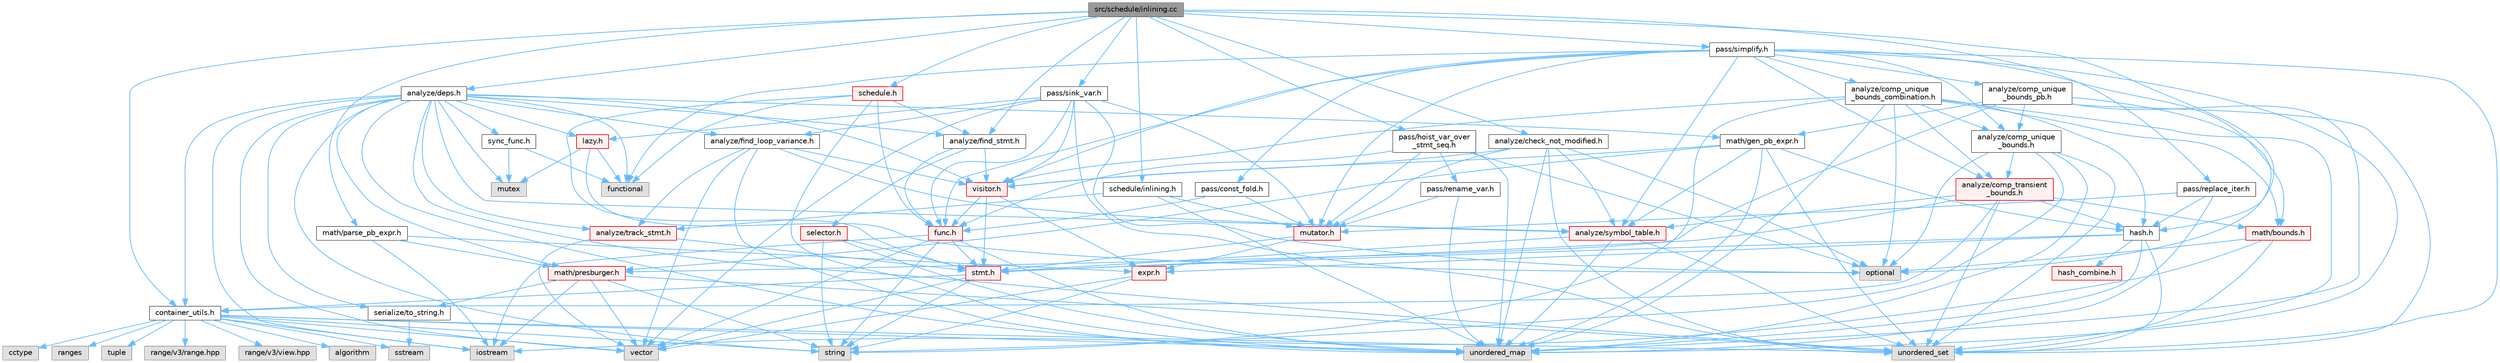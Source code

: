 digraph "src/schedule/inlining.cc"
{
 // LATEX_PDF_SIZE
  bgcolor="transparent";
  edge [fontname=Helvetica,fontsize=10,labelfontname=Helvetica,labelfontsize=10];
  node [fontname=Helvetica,fontsize=10,shape=box,height=0.2,width=0.4];
  Node1 [label="src/schedule/inlining.cc",height=0.2,width=0.4,color="gray40", fillcolor="grey60", style="filled", fontcolor="black",tooltip=" "];
  Node1 -> Node2 [color="steelblue1",style="solid"];
  Node2 [label="analyze/check_not_modified.h",height=0.2,width=0.4,color="grey40", fillcolor="white", style="filled",URL="$check__not__modified_8h.html",tooltip=" "];
  Node2 -> Node3 [color="steelblue1",style="solid"];
  Node3 [label="optional",height=0.2,width=0.4,color="grey60", fillcolor="#E0E0E0", style="filled",tooltip=" "];
  Node2 -> Node4 [color="steelblue1",style="solid"];
  Node4 [label="unordered_map",height=0.2,width=0.4,color="grey60", fillcolor="#E0E0E0", style="filled",tooltip=" "];
  Node2 -> Node5 [color="steelblue1",style="solid"];
  Node5 [label="unordered_set",height=0.2,width=0.4,color="grey60", fillcolor="#E0E0E0", style="filled",tooltip=" "];
  Node2 -> Node6 [color="steelblue1",style="solid"];
  Node6 [label="analyze/symbol_table.h",height=0.2,width=0.4,color="red", fillcolor="#FFF0F0", style="filled",URL="$symbol__table_8h.html",tooltip=" "];
  Node6 -> Node4 [color="steelblue1",style="solid"];
  Node6 -> Node5 [color="steelblue1",style="solid"];
  Node6 -> Node10 [color="steelblue1",style="solid"];
  Node10 [label="stmt.h",height=0.2,width=0.4,color="red", fillcolor="#FFF0F0", style="filled",URL="$stmt_8h.html",tooltip=" "];
  Node10 -> Node11 [color="steelblue1",style="solid"];
  Node11 [label="string",height=0.2,width=0.4,color="grey60", fillcolor="#E0E0E0", style="filled",tooltip=" "];
  Node10 -> Node12 [color="steelblue1",style="solid"];
  Node12 [label="vector",height=0.2,width=0.4,color="grey60", fillcolor="#E0E0E0", style="filled",tooltip=" "];
  Node10 -> Node34 [color="steelblue1",style="solid"];
  Node34 [label="container_utils.h",height=0.2,width=0.4,color="grey40", fillcolor="white", style="filled",URL="$container__utils_8h.html",tooltip=" "];
  Node34 -> Node35 [color="steelblue1",style="solid"];
  Node35 [label="algorithm",height=0.2,width=0.4,color="grey60", fillcolor="#E0E0E0", style="filled",tooltip=" "];
  Node34 -> Node36 [color="steelblue1",style="solid"];
  Node36 [label="cctype",height=0.2,width=0.4,color="grey60", fillcolor="#E0E0E0", style="filled",tooltip=" "];
  Node34 -> Node16 [color="steelblue1",style="solid"];
  Node16 [label="iostream",height=0.2,width=0.4,color="grey60", fillcolor="#E0E0E0", style="filled",tooltip=" "];
  Node34 -> Node37 [color="steelblue1",style="solid"];
  Node37 [label="ranges",height=0.2,width=0.4,color="grey60", fillcolor="#E0E0E0", style="filled",tooltip=" "];
  Node34 -> Node28 [color="steelblue1",style="solid"];
  Node28 [label="sstream",height=0.2,width=0.4,color="grey60", fillcolor="#E0E0E0", style="filled",tooltip=" "];
  Node34 -> Node11 [color="steelblue1",style="solid"];
  Node34 -> Node38 [color="steelblue1",style="solid"];
  Node38 [label="tuple",height=0.2,width=0.4,color="grey60", fillcolor="#E0E0E0", style="filled",tooltip=" "];
  Node34 -> Node4 [color="steelblue1",style="solid"];
  Node34 -> Node5 [color="steelblue1",style="solid"];
  Node34 -> Node12 [color="steelblue1",style="solid"];
  Node34 -> Node39 [color="steelblue1",style="solid"];
  Node39 [label="range/v3/range.hpp",height=0.2,width=0.4,color="grey60", fillcolor="#E0E0E0", style="filled",tooltip=" "];
  Node34 -> Node40 [color="steelblue1",style="solid"];
  Node40 [label="range/v3/view.hpp",height=0.2,width=0.4,color="grey60", fillcolor="#E0E0E0", style="filled",tooltip=" "];
  Node2 -> Node51 [color="steelblue1",style="solid"];
  Node51 [label="mutator.h",height=0.2,width=0.4,color="red", fillcolor="#FFF0F0", style="filled",URL="$mutator_8h.html",tooltip=" "];
  Node51 -> Node43 [color="steelblue1",style="solid"];
  Node43 [label="expr.h",height=0.2,width=0.4,color="red", fillcolor="#FFF0F0", style="filled",URL="$expr_8h.html",tooltip=" "];
  Node43 -> Node11 [color="steelblue1",style="solid"];
  Node43 -> Node12 [color="steelblue1",style="solid"];
  Node51 -> Node10 [color="steelblue1",style="solid"];
  Node2 -> Node56 [color="steelblue1",style="solid"];
  Node56 [label="visitor.h",height=0.2,width=0.4,color="red", fillcolor="#FFF0F0", style="filled",URL="$visitor_8h.html",tooltip=" "];
  Node56 -> Node43 [color="steelblue1",style="solid"];
  Node56 -> Node57 [color="steelblue1",style="solid"];
  Node57 [label="func.h",height=0.2,width=0.4,color="red", fillcolor="#FFF0F0", style="filled",URL="$func_8h.html",tooltip=" "];
  Node57 -> Node16 [color="steelblue1",style="solid"];
  Node57 -> Node11 [color="steelblue1",style="solid"];
  Node57 -> Node4 [color="steelblue1",style="solid"];
  Node57 -> Node12 [color="steelblue1",style="solid"];
  Node57 -> Node10 [color="steelblue1",style="solid"];
  Node56 -> Node10 [color="steelblue1",style="solid"];
  Node1 -> Node63 [color="steelblue1",style="solid"];
  Node63 [label="analyze/deps.h",height=0.2,width=0.4,color="grey40", fillcolor="white", style="filled",URL="$deps_8h.html",tooltip=" "];
  Node63 -> Node15 [color="steelblue1",style="solid"];
  Node15 [label="functional",height=0.2,width=0.4,color="grey60", fillcolor="#E0E0E0", style="filled",tooltip=" "];
  Node63 -> Node16 [color="steelblue1",style="solid"];
  Node63 -> Node54 [color="steelblue1",style="solid"];
  Node54 [label="mutex",height=0.2,width=0.4,color="grey60", fillcolor="#E0E0E0", style="filled",tooltip=" "];
  Node63 -> Node11 [color="steelblue1",style="solid"];
  Node63 -> Node4 [color="steelblue1",style="solid"];
  Node63 -> Node5 [color="steelblue1",style="solid"];
  Node63 -> Node12 [color="steelblue1",style="solid"];
  Node63 -> Node64 [color="steelblue1",style="solid"];
  Node64 [label="analyze/find_loop_variance.h",height=0.2,width=0.4,color="grey40", fillcolor="white", style="filled",URL="$find__loop__variance_8h.html",tooltip=" "];
  Node64 -> Node4 [color="steelblue1",style="solid"];
  Node64 -> Node12 [color="steelblue1",style="solid"];
  Node64 -> Node6 [color="steelblue1",style="solid"];
  Node64 -> Node65 [color="steelblue1",style="solid"];
  Node65 [label="analyze/track_stmt.h",height=0.2,width=0.4,color="red", fillcolor="#FFF0F0", style="filled",URL="$track__stmt_8h.html",tooltip=" "];
  Node65 -> Node12 [color="steelblue1",style="solid"];
  Node65 -> Node10 [color="steelblue1",style="solid"];
  Node64 -> Node56 [color="steelblue1",style="solid"];
  Node63 -> Node66 [color="steelblue1",style="solid"];
  Node66 [label="analyze/find_stmt.h",height=0.2,width=0.4,color="grey40", fillcolor="white", style="filled",URL="$find__stmt_8h.html",tooltip=" "];
  Node66 -> Node57 [color="steelblue1",style="solid"];
  Node66 -> Node67 [color="steelblue1",style="solid"];
  Node67 [label="selector.h",height=0.2,width=0.4,color="red", fillcolor="#FFF0F0", style="filled",URL="$selector_8h.html",tooltip=" "];
  Node67 -> Node11 [color="steelblue1",style="solid"];
  Node67 -> Node4 [color="steelblue1",style="solid"];
  Node67 -> Node10 [color="steelblue1",style="solid"];
  Node66 -> Node56 [color="steelblue1",style="solid"];
  Node63 -> Node6 [color="steelblue1",style="solid"];
  Node63 -> Node65 [color="steelblue1",style="solid"];
  Node63 -> Node34 [color="steelblue1",style="solid"];
  Node63 -> Node68 [color="steelblue1",style="solid"];
  Node68 [label="lazy.h",height=0.2,width=0.4,color="red", fillcolor="#FFF0F0", style="filled",URL="$lazy_8h.html",tooltip=" "];
  Node68 -> Node15 [color="steelblue1",style="solid"];
  Node68 -> Node54 [color="steelblue1",style="solid"];
  Node68 -> Node3 [color="steelblue1",style="solid"];
  Node63 -> Node69 [color="steelblue1",style="solid"];
  Node69 [label="math/gen_pb_expr.h",height=0.2,width=0.4,color="grey40", fillcolor="white", style="filled",URL="$gen__pb__expr_8h.html",tooltip=" "];
  Node69 -> Node4 [color="steelblue1",style="solid"];
  Node69 -> Node5 [color="steelblue1",style="solid"];
  Node69 -> Node6 [color="steelblue1",style="solid"];
  Node69 -> Node70 [color="steelblue1",style="solid"];
  Node70 [label="hash.h",height=0.2,width=0.4,color="grey40", fillcolor="white", style="filled",URL="$hash_8h.html",tooltip=" "];
  Node70 -> Node4 [color="steelblue1",style="solid"];
  Node70 -> Node5 [color="steelblue1",style="solid"];
  Node70 -> Node43 [color="steelblue1",style="solid"];
  Node70 -> Node49 [color="steelblue1",style="solid"];
  Node49 [label="hash_combine.h",height=0.2,width=0.4,color="red", fillcolor="#FFF0F0", style="filled",URL="$hash__combine_8h.html",tooltip=" "];
  Node70 -> Node10 [color="steelblue1",style="solid"];
  Node69 -> Node71 [color="steelblue1",style="solid"];
  Node71 [label="math/presburger.h",height=0.2,width=0.4,color="red", fillcolor="#FFF0F0", style="filled",URL="$presburger_8h.html",tooltip=" "];
  Node71 -> Node16 [color="steelblue1",style="solid"];
  Node71 -> Node11 [color="steelblue1",style="solid"];
  Node71 -> Node5 [color="steelblue1",style="solid"];
  Node71 -> Node12 [color="steelblue1",style="solid"];
  Node71 -> Node30 [color="steelblue1",style="solid"];
  Node30 [label="serialize/to_string.h",height=0.2,width=0.4,color="grey40", fillcolor="white", style="filled",URL="$to__string_8h.html",tooltip=" "];
  Node30 -> Node28 [color="steelblue1",style="solid"];
  Node69 -> Node56 [color="steelblue1",style="solid"];
  Node63 -> Node71 [color="steelblue1",style="solid"];
  Node63 -> Node30 [color="steelblue1",style="solid"];
  Node63 -> Node88 [color="steelblue1",style="solid"];
  Node88 [label="sync_func.h",height=0.2,width=0.4,color="grey40", fillcolor="white", style="filled",URL="$sync__func_8h.html",tooltip=" "];
  Node88 -> Node15 [color="steelblue1",style="solid"];
  Node88 -> Node54 [color="steelblue1",style="solid"];
  Node63 -> Node56 [color="steelblue1",style="solid"];
  Node1 -> Node66 [color="steelblue1",style="solid"];
  Node1 -> Node34 [color="steelblue1",style="solid"];
  Node1 -> Node70 [color="steelblue1",style="solid"];
  Node1 -> Node89 [color="steelblue1",style="solid"];
  Node89 [label="math/parse_pb_expr.h",height=0.2,width=0.4,color="grey40", fillcolor="white", style="filled",URL="$parse__pb__expr_8h.html",tooltip=" "];
  Node89 -> Node16 [color="steelblue1",style="solid"];
  Node89 -> Node43 [color="steelblue1",style="solid"];
  Node89 -> Node71 [color="steelblue1",style="solid"];
  Node1 -> Node90 [color="steelblue1",style="solid"];
  Node90 [label="pass/hoist_var_over\l_stmt_seq.h",height=0.2,width=0.4,color="grey40", fillcolor="white", style="filled",URL="$hoist__var__over__stmt__seq_8h.html",tooltip=" "];
  Node90 -> Node3 [color="steelblue1",style="solid"];
  Node90 -> Node4 [color="steelblue1",style="solid"];
  Node90 -> Node57 [color="steelblue1",style="solid"];
  Node90 -> Node51 [color="steelblue1",style="solid"];
  Node90 -> Node91 [color="steelblue1",style="solid"];
  Node91 [label="pass/rename_var.h",height=0.2,width=0.4,color="grey40", fillcolor="white", style="filled",URL="$rename__var_8h.html",tooltip=" "];
  Node91 -> Node4 [color="steelblue1",style="solid"];
  Node91 -> Node51 [color="steelblue1",style="solid"];
  Node1 -> Node92 [color="steelblue1",style="solid"];
  Node92 [label="pass/replace_iter.h",height=0.2,width=0.4,color="grey40", fillcolor="white", style="filled",URL="$replace__iter_8h.html",tooltip=" "];
  Node92 -> Node4 [color="steelblue1",style="solid"];
  Node92 -> Node70 [color="steelblue1",style="solid"];
  Node92 -> Node51 [color="steelblue1",style="solid"];
  Node1 -> Node93 [color="steelblue1",style="solid"];
  Node93 [label="pass/simplify.h",height=0.2,width=0.4,color="grey40", fillcolor="white", style="filled",URL="$simplify_8h.html",tooltip=" "];
  Node93 -> Node15 [color="steelblue1",style="solid"];
  Node93 -> Node4 [color="steelblue1",style="solid"];
  Node93 -> Node5 [color="steelblue1",style="solid"];
  Node93 -> Node94 [color="steelblue1",style="solid"];
  Node94 [label="analyze/comp_transient\l_bounds.h",height=0.2,width=0.4,color="red", fillcolor="#FFF0F0", style="filled",URL="$comp__transient__bounds_8h.html",tooltip=" "];
  Node94 -> Node5 [color="steelblue1",style="solid"];
  Node94 -> Node6 [color="steelblue1",style="solid"];
  Node94 -> Node34 [color="steelblue1",style="solid"];
  Node94 -> Node70 [color="steelblue1",style="solid"];
  Node94 -> Node99 [color="steelblue1",style="solid"];
  Node99 [label="math/bounds.h",height=0.2,width=0.4,color="red", fillcolor="#FFF0F0", style="filled",URL="$bounds_8h.html",tooltip=" "];
  Node99 -> Node16 [color="steelblue1",style="solid"];
  Node99 -> Node3 [color="steelblue1",style="solid"];
  Node99 -> Node5 [color="steelblue1",style="solid"];
  Node94 -> Node10 [color="steelblue1",style="solid"];
  Node93 -> Node102 [color="steelblue1",style="solid"];
  Node102 [label="analyze/comp_unique\l_bounds.h",height=0.2,width=0.4,color="grey40", fillcolor="white", style="filled",URL="$comp__unique__bounds_8h.html",tooltip=" "];
  Node102 -> Node3 [color="steelblue1",style="solid"];
  Node102 -> Node11 [color="steelblue1",style="solid"];
  Node102 -> Node4 [color="steelblue1",style="solid"];
  Node102 -> Node5 [color="steelblue1",style="solid"];
  Node102 -> Node94 [color="steelblue1",style="solid"];
  Node93 -> Node103 [color="steelblue1",style="solid"];
  Node103 [label="analyze/comp_unique\l_bounds_combination.h",height=0.2,width=0.4,color="grey40", fillcolor="white", style="filled",URL="$comp__unique__bounds__combination_8h.html",tooltip=" "];
  Node103 -> Node3 [color="steelblue1",style="solid"];
  Node103 -> Node11 [color="steelblue1",style="solid"];
  Node103 -> Node4 [color="steelblue1",style="solid"];
  Node103 -> Node5 [color="steelblue1",style="solid"];
  Node103 -> Node94 [color="steelblue1",style="solid"];
  Node103 -> Node102 [color="steelblue1",style="solid"];
  Node103 -> Node70 [color="steelblue1",style="solid"];
  Node103 -> Node99 [color="steelblue1",style="solid"];
  Node103 -> Node56 [color="steelblue1",style="solid"];
  Node93 -> Node104 [color="steelblue1",style="solid"];
  Node104 [label="analyze/comp_unique\l_bounds_pb.h",height=0.2,width=0.4,color="grey40", fillcolor="white", style="filled",URL="$comp__unique__bounds__pb_8h.html",tooltip=" "];
  Node104 -> Node3 [color="steelblue1",style="solid"];
  Node104 -> Node4 [color="steelblue1",style="solid"];
  Node104 -> Node5 [color="steelblue1",style="solid"];
  Node104 -> Node102 [color="steelblue1",style="solid"];
  Node104 -> Node69 [color="steelblue1",style="solid"];
  Node104 -> Node71 [color="steelblue1",style="solid"];
  Node93 -> Node6 [color="steelblue1",style="solid"];
  Node93 -> Node57 [color="steelblue1",style="solid"];
  Node93 -> Node99 [color="steelblue1",style="solid"];
  Node93 -> Node51 [color="steelblue1",style="solid"];
  Node93 -> Node105 [color="steelblue1",style="solid"];
  Node105 [label="pass/const_fold.h",height=0.2,width=0.4,color="grey40", fillcolor="white", style="filled",URL="$const__fold_8h.html",tooltip=" "];
  Node105 -> Node57 [color="steelblue1",style="solid"];
  Node105 -> Node51 [color="steelblue1",style="solid"];
  Node93 -> Node56 [color="steelblue1",style="solid"];
  Node1 -> Node106 [color="steelblue1",style="solid"];
  Node106 [label="pass/sink_var.h",height=0.2,width=0.4,color="grey40", fillcolor="white", style="filled",URL="$sink__var_8h.html",tooltip=" "];
  Node106 -> Node3 [color="steelblue1",style="solid"];
  Node106 -> Node5 [color="steelblue1",style="solid"];
  Node106 -> Node12 [color="steelblue1",style="solid"];
  Node106 -> Node64 [color="steelblue1",style="solid"];
  Node106 -> Node57 [color="steelblue1",style="solid"];
  Node106 -> Node68 [color="steelblue1",style="solid"];
  Node106 -> Node51 [color="steelblue1",style="solid"];
  Node106 -> Node56 [color="steelblue1",style="solid"];
  Node1 -> Node107 [color="steelblue1",style="solid"];
  Node107 [label="schedule.h",height=0.2,width=0.4,color="red", fillcolor="#FFF0F0", style="filled",URL="$schedule_8h.html",tooltip=" "];
  Node107 -> Node15 [color="steelblue1",style="solid"];
  Node107 -> Node4 [color="steelblue1",style="solid"];
  Node107 -> Node66 [color="steelblue1",style="solid"];
  Node107 -> Node57 [color="steelblue1",style="solid"];
  Node107 -> Node10 [color="steelblue1",style="solid"];
  Node1 -> Node127 [color="steelblue1",style="solid"];
  Node127 [label="schedule/inlining.h",height=0.2,width=0.4,color="grey40", fillcolor="white", style="filled",URL="$inlining_8h.html",tooltip=" "];
  Node127 -> Node4 [color="steelblue1",style="solid"];
  Node127 -> Node65 [color="steelblue1",style="solid"];
  Node127 -> Node51 [color="steelblue1",style="solid"];
}
